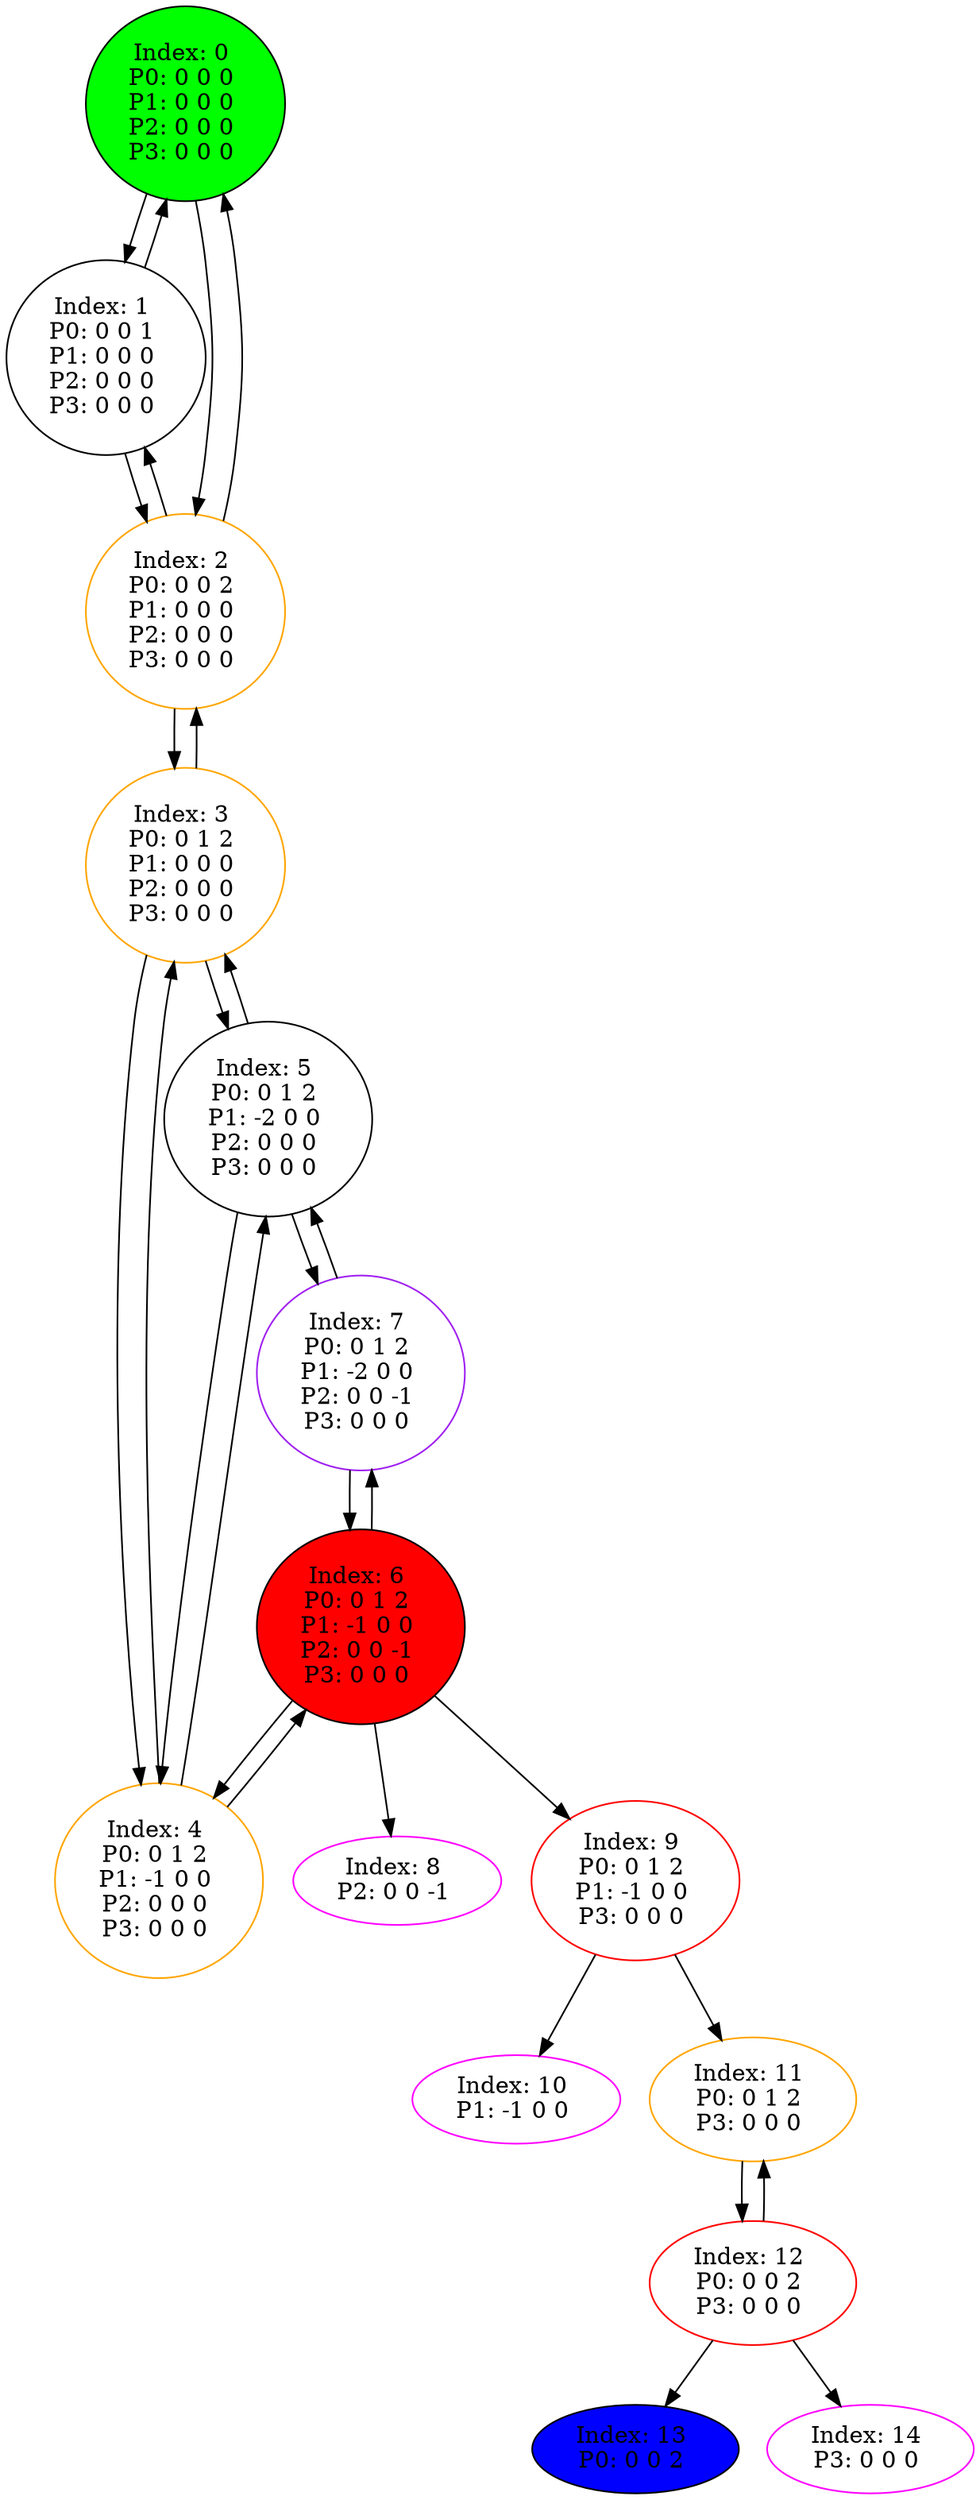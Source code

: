 digraph G {
color = "black"
0[label = "Index: 0 
P0: 0 0 0 
P1: 0 0 0 
P2: 0 0 0 
P3: 0 0 0 
", style="filled", fillcolor = "green"]
1[label = "Index: 1 
P0: 0 0 1 
P1: 0 0 0 
P2: 0 0 0 
P3: 0 0 0 
"]
2[label = "Index: 2 
P0: 0 0 2 
P1: 0 0 0 
P2: 0 0 0 
P3: 0 0 0 
", color = "orange"]
3[label = "Index: 3 
P0: 0 1 2 
P1: 0 0 0 
P2: 0 0 0 
P3: 0 0 0 
", color = "orange"]
4[label = "Index: 4 
P0: 0 1 2 
P1: -1 0 0 
P2: 0 0 0 
P3: 0 0 0 
", color = "orange"]
5[label = "Index: 5 
P0: 0 1 2 
P1: -2 0 0 
P2: 0 0 0 
P3: 0 0 0 
"]
6[label = "Index: 6 
P0: 0 1 2 
P1: -1 0 0 
P2: 0 0 -1 
P3: 0 0 0 
", style="filled", fillcolor = "red"]
7[label = "Index: 7 
P0: 0 1 2 
P1: -2 0 0 
P2: 0 0 -1 
P3: 0 0 0 
", color = "purple"]
8[label = "Index: 8 
P2: 0 0 -1 
", color = "fuchsia"]
9[label = "Index: 9 
P0: 0 1 2 
P1: -1 0 0 
P3: 0 0 0 
", color = "red"]
10[label = "Index: 10 
P1: -1 0 0 
", color = "fuchsia"]
11[label = "Index: 11 
P0: 0 1 2 
P3: 0 0 0 
", color = "orange"]
12[label = "Index: 12 
P0: 0 0 2 
P3: 0 0 0 
", color = "red"]
13[label = "Index: 13 
P0: 0 0 2 
", style="filled", fillcolor = "blue"]
14[label = "Index: 14 
P3: 0 0 0 
", color = "fuchsia"]
0 -> 1
0 -> 2

1 -> 0
1 -> 2

2 -> 0
2 -> 1
2 -> 3

3 -> 2
3 -> 4
3 -> 5

4 -> 3
4 -> 5
4 -> 6

5 -> 3
5 -> 4
5 -> 7

6 -> 4
6 -> 7
6 -> 9
6 -> 8

7 -> 5
7 -> 6

9 -> 11
9 -> 10

11 -> 12

12 -> 11
12 -> 14
12 -> 13

}
